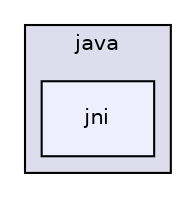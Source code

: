 digraph "/home/travis/build/DICL/VeloxDFS/src/java/jni" {
  compound=true
  node [ fontsize="10", fontname="Helvetica"];
  edge [ labelfontsize="10", labelfontname="Helvetica"];
  subgraph clusterdir_a3016bf19aa28451207b266e9b24d523 {
    graph [ bgcolor="#ddddee", pencolor="black", label="java" fontname="Helvetica", fontsize="10", URL="dir_a3016bf19aa28451207b266e9b24d523.html"]
  dir_195168af6a215c55d95f47992d37553b [shape=box, label="jni", style="filled", fillcolor="#eeeeff", pencolor="black", URL="dir_195168af6a215c55d95f47992d37553b.html"];
  }
}
